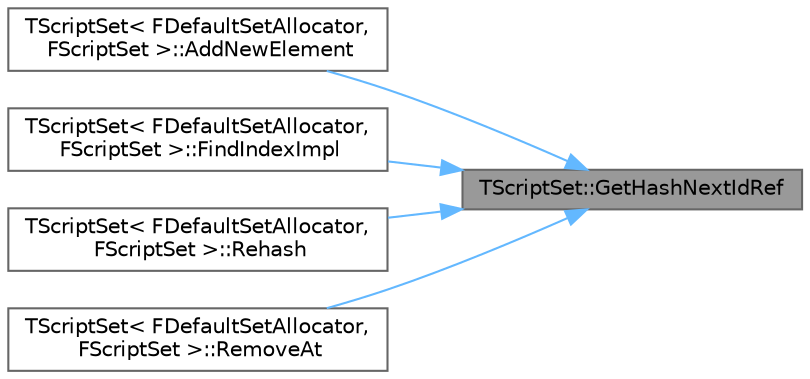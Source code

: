 digraph "TScriptSet::GetHashNextIdRef"
{
 // INTERACTIVE_SVG=YES
 // LATEX_PDF_SIZE
  bgcolor="transparent";
  edge [fontname=Helvetica,fontsize=10,labelfontname=Helvetica,labelfontsize=10];
  node [fontname=Helvetica,fontsize=10,shape=box,height=0.2,width=0.4];
  rankdir="RL";
  Node1 [id="Node000001",label="TScriptSet::GetHashNextIdRef",height=0.2,width=0.4,color="gray40", fillcolor="grey60", style="filled", fontcolor="black",tooltip=" "];
  Node1 -> Node2 [id="edge1_Node000001_Node000002",dir="back",color="steelblue1",style="solid",tooltip=" "];
  Node2 [id="Node000002",label="TScriptSet\< FDefaultSetAllocator,\l FScriptSet \>::AddNewElement",height=0.2,width=0.4,color="grey40", fillcolor="white", style="filled",URL="$d8/d49/classTScriptSet.html#a8770e1ef2aee6cba142f2682b2911bf7",tooltip=" "];
  Node1 -> Node3 [id="edge2_Node000001_Node000003",dir="back",color="steelblue1",style="solid",tooltip=" "];
  Node3 [id="Node000003",label="TScriptSet\< FDefaultSetAllocator,\l FScriptSet \>::FindIndexImpl",height=0.2,width=0.4,color="grey40", fillcolor="white", style="filled",URL="$d8/d49/classTScriptSet.html#a17a4f69e7ca52df932a779359ba684ba",tooltip=" "];
  Node1 -> Node4 [id="edge3_Node000001_Node000004",dir="back",color="steelblue1",style="solid",tooltip=" "];
  Node4 [id="Node000004",label="TScriptSet\< FDefaultSetAllocator,\l FScriptSet \>::Rehash",height=0.2,width=0.4,color="grey40", fillcolor="white", style="filled",URL="$d8/d49/classTScriptSet.html#a7c9453550077b170fa8dde5607a26467",tooltip=" "];
  Node1 -> Node5 [id="edge4_Node000001_Node000005",dir="back",color="steelblue1",style="solid",tooltip=" "];
  Node5 [id="Node000005",label="TScriptSet\< FDefaultSetAllocator,\l FScriptSet \>::RemoveAt",height=0.2,width=0.4,color="grey40", fillcolor="white", style="filled",URL="$d8/d49/classTScriptSet.html#a200ae8e74720a8412e8df2cde790f2c1",tooltip=" "];
}
